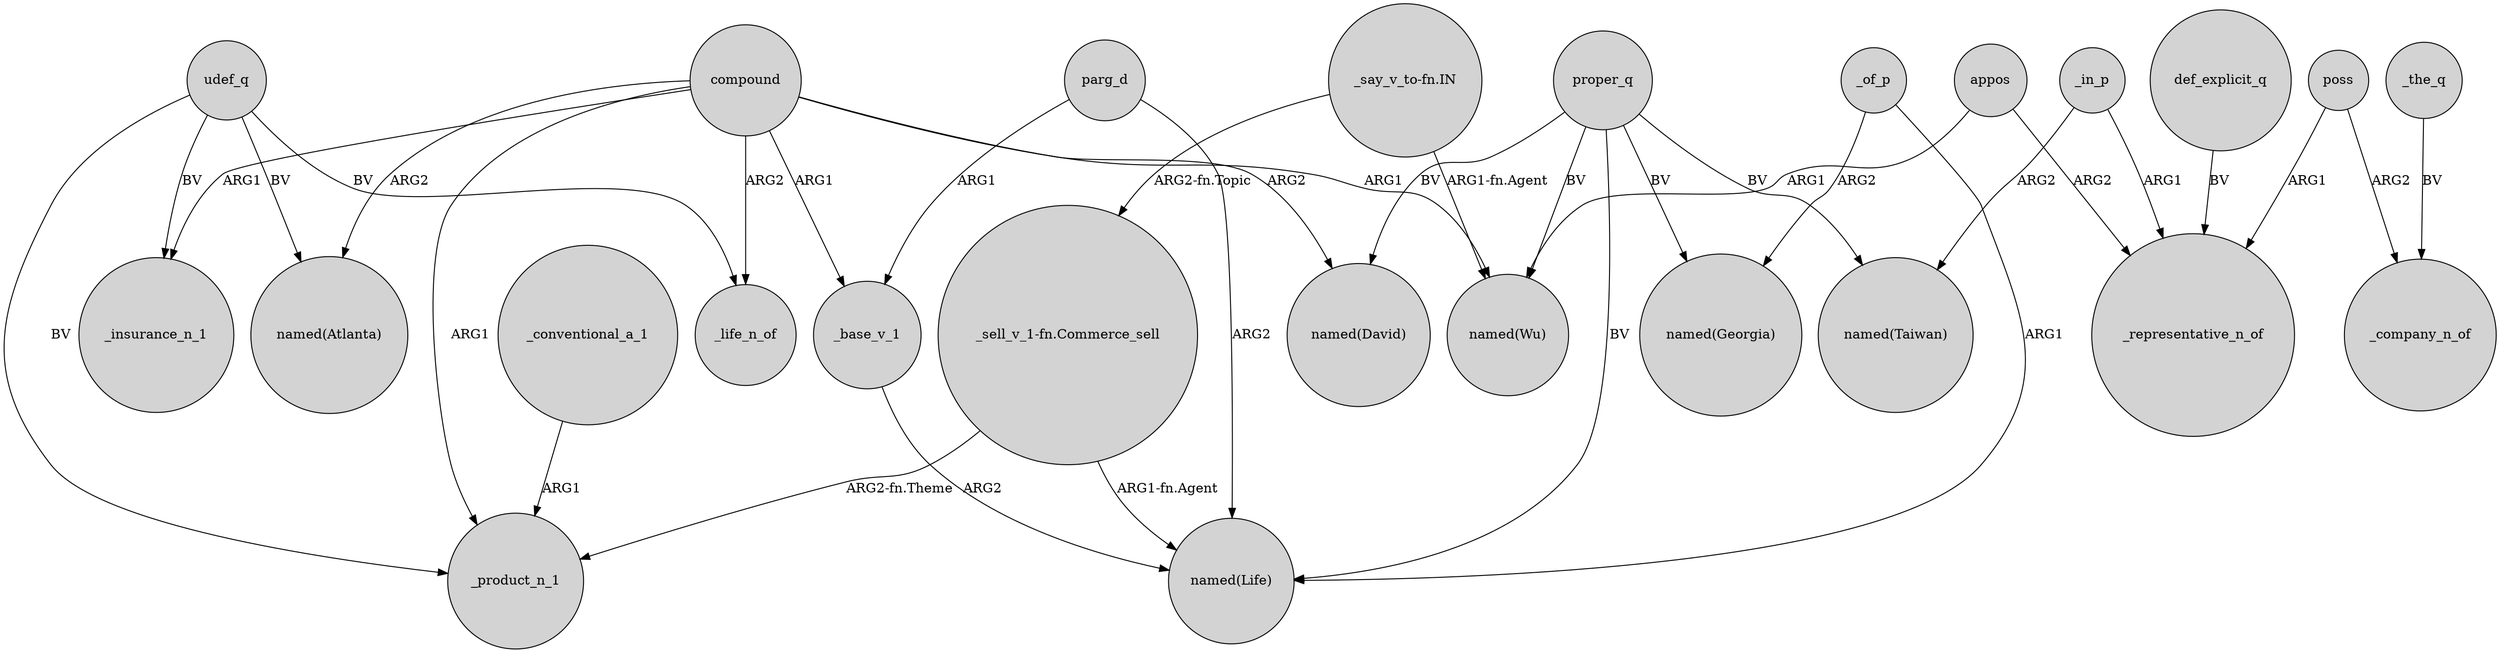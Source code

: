 digraph {
	node [shape=circle style=filled]
	compound -> _life_n_of [label=ARG2]
	compound -> _insurance_n_1 [label=ARG1]
	compound -> _product_n_1 [label=ARG1]
	_in_p -> _representative_n_of [label=ARG1]
	parg_d -> "named(Life)" [label=ARG2]
	compound -> "named(Wu)" [label=ARG1]
	udef_q -> _life_n_of [label=BV]
	udef_q -> _insurance_n_1 [label=BV]
	udef_q -> "named(Atlanta)" [label=BV]
	_base_v_1 -> "named(Life)" [label=ARG2]
	"_say_v_to-fn.IN" -> "named(Wu)" [label="ARG1-fn.Agent"]
	poss -> _representative_n_of [label=ARG1]
	_the_q -> _company_n_of [label=BV]
	_of_p -> "named(Georgia)" [label=ARG2]
	"_say_v_to-fn.IN" -> "_sell_v_1-fn.Commerce_sell" [label="ARG2-fn.Topic"]
	proper_q -> "named(Wu)" [label=BV]
	appos -> "named(Wu)" [label=ARG1]
	compound -> _base_v_1 [label=ARG1]
	appos -> _representative_n_of [label=ARG2]
	"_sell_v_1-fn.Commerce_sell" -> _product_n_1 [label="ARG2-fn.Theme"]
	compound -> "named(David)" [label=ARG2]
	_conventional_a_1 -> _product_n_1 [label=ARG1]
	_of_p -> "named(Life)" [label=ARG1]
	proper_q -> "named(Life)" [label=BV]
	udef_q -> _product_n_1 [label=BV]
	proper_q -> "named(Georgia)" [label=BV]
	proper_q -> "named(Taiwan)" [label=BV]
	poss -> _company_n_of [label=ARG2]
	parg_d -> _base_v_1 [label=ARG1]
	compound -> "named(Atlanta)" [label=ARG2]
	proper_q -> "named(David)" [label=BV]
	def_explicit_q -> _representative_n_of [label=BV]
	_in_p -> "named(Taiwan)" [label=ARG2]
	"_sell_v_1-fn.Commerce_sell" -> "named(Life)" [label="ARG1-fn.Agent"]
}
